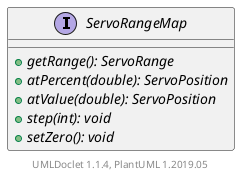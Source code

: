 @startuml

    interface ServoRangeMap [[ServoRangeMap.html]] {
        {abstract} +getRange(): ServoRange
        {abstract} +atPercent(double): ServoPosition
        {abstract} +atValue(double): ServoPosition
        {abstract} +step(int): void
        {abstract} +setZero(): void
    }


    center footer UMLDoclet 1.1.4, PlantUML 1.2019.05
@enduml
